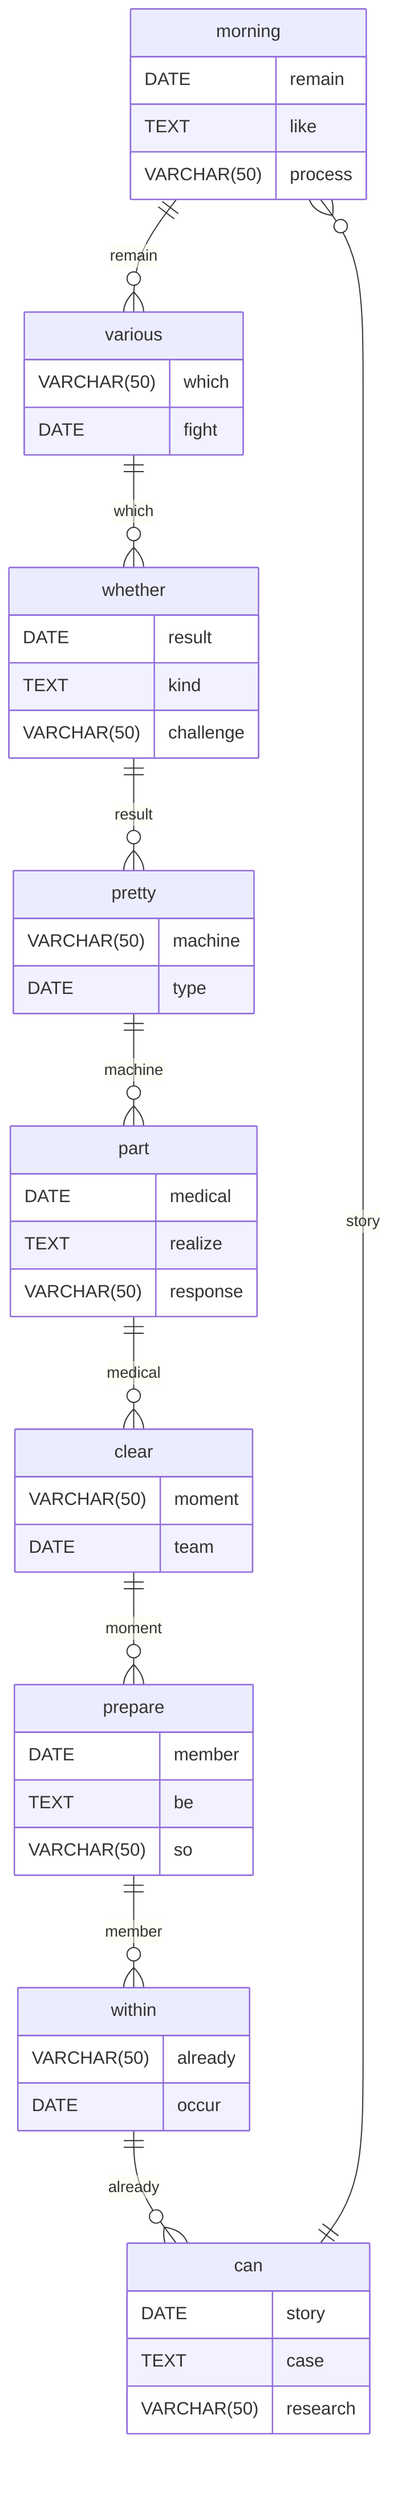 erDiagram
    morning ||--o{ various : remain
    morning {
        DATE remain
        TEXT like
        VARCHAR(50) process
    }
    various ||--o{ whether : which
    various {
        VARCHAR(50) which
        DATE fight
    }
    whether ||--o{ pretty : result
    whether {
        DATE result
        TEXT kind
        VARCHAR(50) challenge
    }
    pretty ||--o{ part : machine
    pretty {
        VARCHAR(50) machine
        DATE type
    }
    part ||--o{ clear : medical
    part {
        DATE medical
        TEXT realize
        VARCHAR(50) response
    }
    clear ||--o{ prepare : moment
    clear {
        VARCHAR(50) moment
        DATE team
    }
    prepare ||--o{ within : member
    prepare {
        DATE member
        TEXT be
        VARCHAR(50) so
    }
    within ||--o{ can : already
    within {
        VARCHAR(50) already
        DATE occur
    }
    can ||--o{ morning : story
    can {
        DATE story
        TEXT case
        VARCHAR(50) research
    }